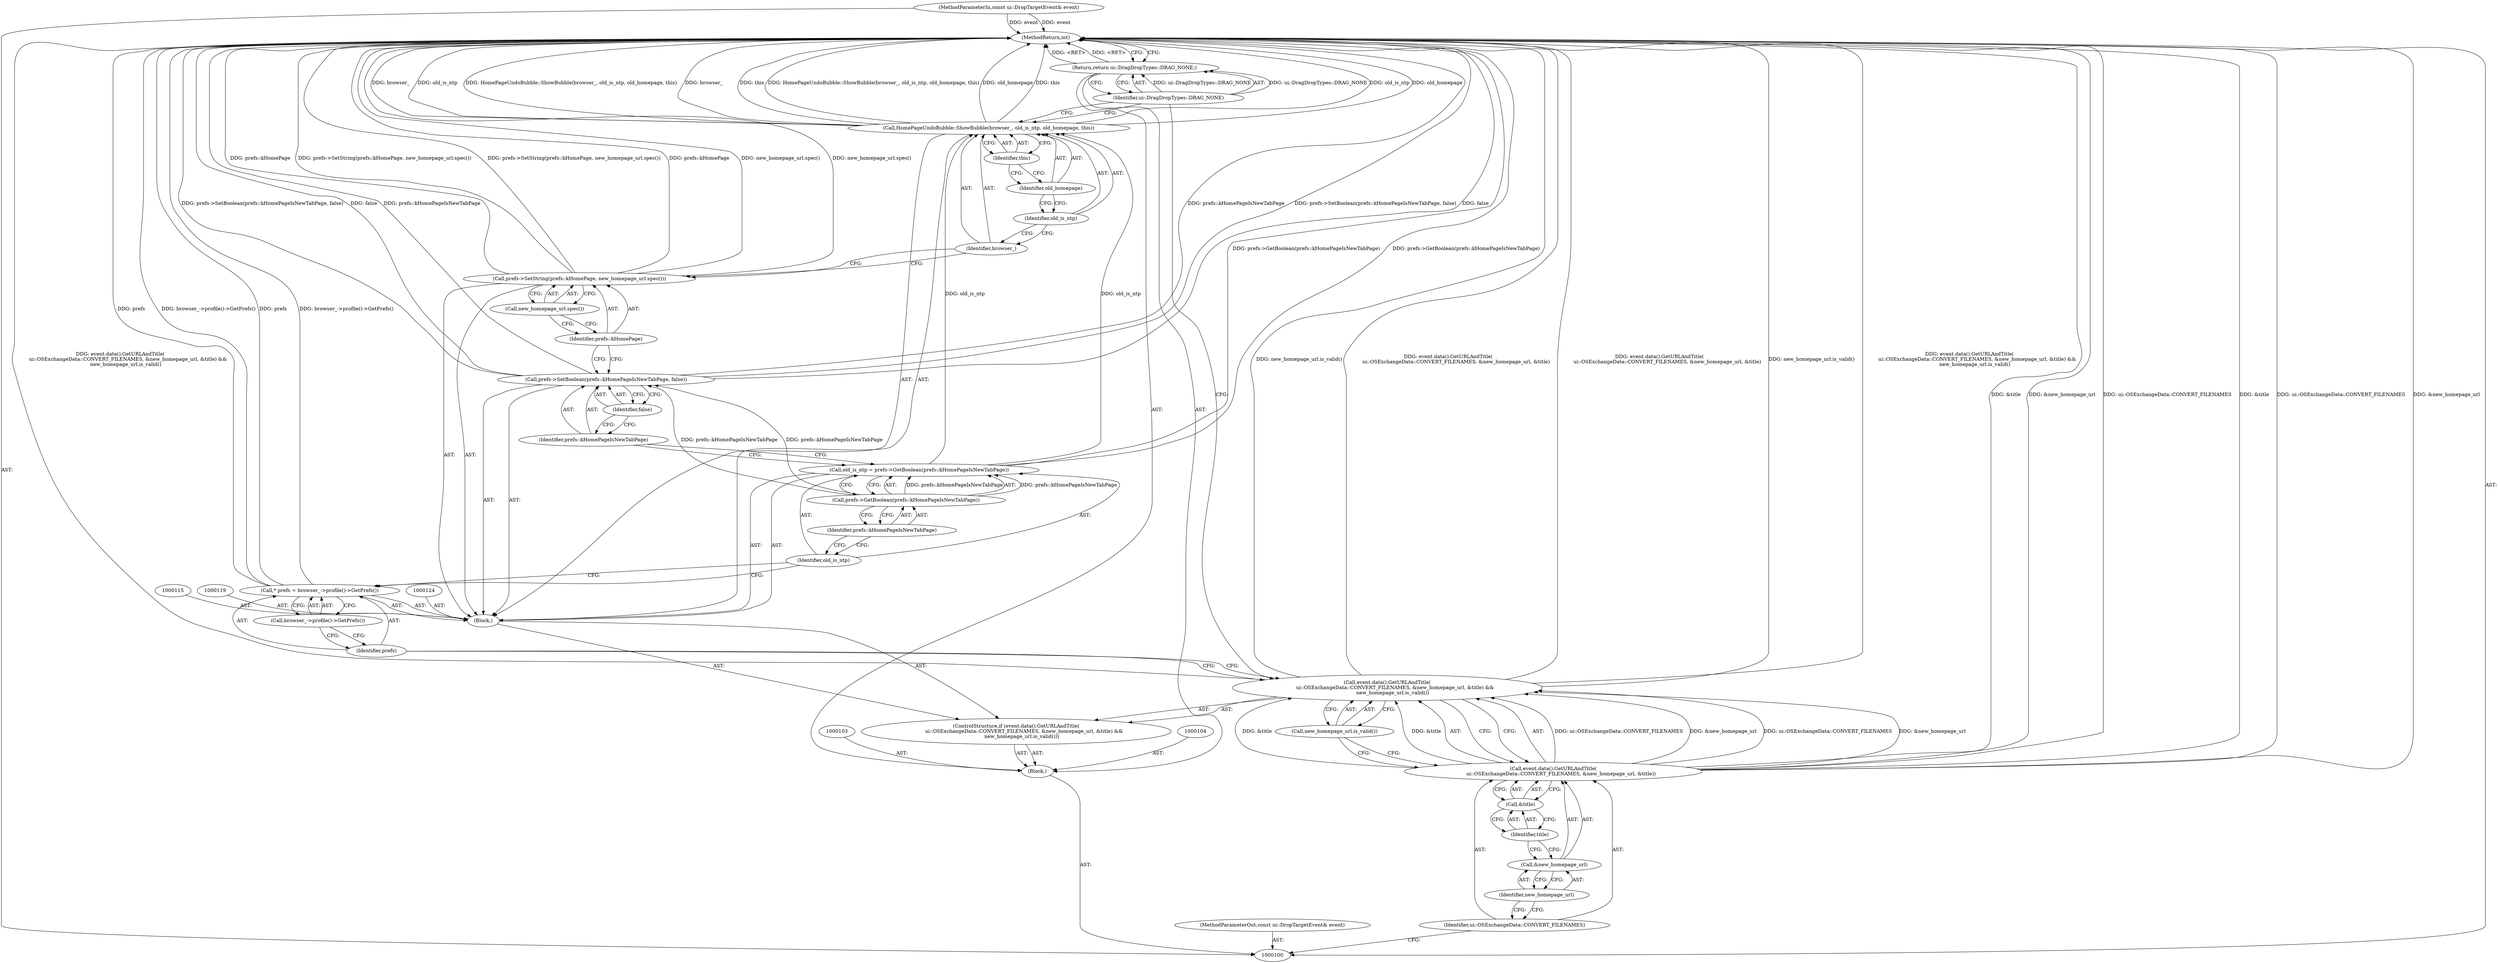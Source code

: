 digraph "0_Chrome_1161a49d663dd395bd639549c2dfe7324f847938_4" {
"1000138" [label="(MethodReturn,int)"];
"1000101" [label="(MethodParameterIn,const ui::DropTargetEvent& event)"];
"1000198" [label="(MethodParameterOut,const ui::DropTargetEvent& event)"];
"1000102" [label="(Block,)"];
"1000126" [label="(Identifier,prefs::kHomePageIsNewTabPage)"];
"1000125" [label="(Call,prefs->SetBoolean(prefs::kHomePageIsNewTabPage, false))"];
"1000127" [label="(Identifier,false)"];
"1000129" [label="(Identifier,prefs::kHomePage)"];
"1000130" [label="(Call,new_homepage_url.spec())"];
"1000128" [label="(Call,prefs->SetString(prefs::kHomePage, new_homepage_url.spec()))"];
"1000132" [label="(Identifier,browser_)"];
"1000131" [label="(Call,HomePageUndoBubble::ShowBubble(browser_, old_is_ntp, old_homepage, this))"];
"1000133" [label="(Identifier,old_is_ntp)"];
"1000134" [label="(Identifier,old_homepage)"];
"1000135" [label="(Identifier,this)"];
"1000136" [label="(Return,return ui::DragDropTypes::DRAG_NONE;)"];
"1000137" [label="(Identifier,ui::DragDropTypes::DRAG_NONE)"];
"1000105" [label="(ControlStructure,if (event.data().GetURLAndTitle(\n          ui::OSExchangeData::CONVERT_FILENAMES, &new_homepage_url, &title) &&\n       new_homepage_url.is_valid()))"];
"1000106" [label="(Call,event.data().GetURLAndTitle(\n          ui::OSExchangeData::CONVERT_FILENAMES, &new_homepage_url, &title) &&\n       new_homepage_url.is_valid())"];
"1000107" [label="(Call,event.data().GetURLAndTitle(\n          ui::OSExchangeData::CONVERT_FILENAMES, &new_homepage_url, &title))"];
"1000108" [label="(Identifier,ui::OSExchangeData::CONVERT_FILENAMES)"];
"1000109" [label="(Call,&new_homepage_url)"];
"1000110" [label="(Identifier,new_homepage_url)"];
"1000111" [label="(Call,&title)"];
"1000112" [label="(Identifier,title)"];
"1000113" [label="(Call,new_homepage_url.is_valid())"];
"1000116" [label="(Call,* prefs = browser_->profile()->GetPrefs())"];
"1000117" [label="(Identifier,prefs)"];
"1000118" [label="(Call,browser_->profile()->GetPrefs())"];
"1000120" [label="(Call,old_is_ntp = prefs->GetBoolean(prefs::kHomePageIsNewTabPage))"];
"1000121" [label="(Identifier,old_is_ntp)"];
"1000122" [label="(Call,prefs->GetBoolean(prefs::kHomePageIsNewTabPage))"];
"1000123" [label="(Identifier,prefs::kHomePageIsNewTabPage)"];
"1000114" [label="(Block,)"];
"1000138" -> "1000100"  [label="AST: "];
"1000138" -> "1000136"  [label="CFG: "];
"1000136" -> "1000138"  [label="DDG: <RET>"];
"1000116" -> "1000138"  [label="DDG: prefs"];
"1000116" -> "1000138"  [label="DDG: browser_->profile()->GetPrefs()"];
"1000125" -> "1000138"  [label="DDG: prefs->SetBoolean(prefs::kHomePageIsNewTabPage, false)"];
"1000125" -> "1000138"  [label="DDG: false"];
"1000125" -> "1000138"  [label="DDG: prefs::kHomePageIsNewTabPage"];
"1000107" -> "1000138"  [label="DDG: ui::OSExchangeData::CONVERT_FILENAMES"];
"1000107" -> "1000138"  [label="DDG: &title"];
"1000107" -> "1000138"  [label="DDG: &new_homepage_url"];
"1000106" -> "1000138"  [label="DDG: event.data().GetURLAndTitle(\n          ui::OSExchangeData::CONVERT_FILENAMES, &new_homepage_url, &title)"];
"1000106" -> "1000138"  [label="DDG: new_homepage_url.is_valid()"];
"1000106" -> "1000138"  [label="DDG: event.data().GetURLAndTitle(\n          ui::OSExchangeData::CONVERT_FILENAMES, &new_homepage_url, &title) &&\n       new_homepage_url.is_valid()"];
"1000131" -> "1000138"  [label="DDG: browser_"];
"1000131" -> "1000138"  [label="DDG: old_is_ntp"];
"1000131" -> "1000138"  [label="DDG: HomePageUndoBubble::ShowBubble(browser_, old_is_ntp, old_homepage, this)"];
"1000131" -> "1000138"  [label="DDG: old_homepage"];
"1000131" -> "1000138"  [label="DDG: this"];
"1000120" -> "1000138"  [label="DDG: prefs->GetBoolean(prefs::kHomePageIsNewTabPage)"];
"1000128" -> "1000138"  [label="DDG: prefs->SetString(prefs::kHomePage, new_homepage_url.spec())"];
"1000128" -> "1000138"  [label="DDG: new_homepage_url.spec()"];
"1000128" -> "1000138"  [label="DDG: prefs::kHomePage"];
"1000101" -> "1000138"  [label="DDG: event"];
"1000101" -> "1000100"  [label="AST: "];
"1000101" -> "1000138"  [label="DDG: event"];
"1000198" -> "1000100"  [label="AST: "];
"1000102" -> "1000100"  [label="AST: "];
"1000103" -> "1000102"  [label="AST: "];
"1000104" -> "1000102"  [label="AST: "];
"1000105" -> "1000102"  [label="AST: "];
"1000136" -> "1000102"  [label="AST: "];
"1000126" -> "1000125"  [label="AST: "];
"1000126" -> "1000120"  [label="CFG: "];
"1000127" -> "1000126"  [label="CFG: "];
"1000125" -> "1000114"  [label="AST: "];
"1000125" -> "1000127"  [label="CFG: "];
"1000126" -> "1000125"  [label="AST: "];
"1000127" -> "1000125"  [label="AST: "];
"1000129" -> "1000125"  [label="CFG: "];
"1000125" -> "1000138"  [label="DDG: prefs->SetBoolean(prefs::kHomePageIsNewTabPage, false)"];
"1000125" -> "1000138"  [label="DDG: false"];
"1000125" -> "1000138"  [label="DDG: prefs::kHomePageIsNewTabPage"];
"1000122" -> "1000125"  [label="DDG: prefs::kHomePageIsNewTabPage"];
"1000127" -> "1000125"  [label="AST: "];
"1000127" -> "1000126"  [label="CFG: "];
"1000125" -> "1000127"  [label="CFG: "];
"1000129" -> "1000128"  [label="AST: "];
"1000129" -> "1000125"  [label="CFG: "];
"1000130" -> "1000129"  [label="CFG: "];
"1000130" -> "1000128"  [label="AST: "];
"1000130" -> "1000129"  [label="CFG: "];
"1000128" -> "1000130"  [label="CFG: "];
"1000128" -> "1000114"  [label="AST: "];
"1000128" -> "1000130"  [label="CFG: "];
"1000129" -> "1000128"  [label="AST: "];
"1000130" -> "1000128"  [label="AST: "];
"1000132" -> "1000128"  [label="CFG: "];
"1000128" -> "1000138"  [label="DDG: prefs->SetString(prefs::kHomePage, new_homepage_url.spec())"];
"1000128" -> "1000138"  [label="DDG: new_homepage_url.spec()"];
"1000128" -> "1000138"  [label="DDG: prefs::kHomePage"];
"1000132" -> "1000131"  [label="AST: "];
"1000132" -> "1000128"  [label="CFG: "];
"1000133" -> "1000132"  [label="CFG: "];
"1000131" -> "1000114"  [label="AST: "];
"1000131" -> "1000135"  [label="CFG: "];
"1000132" -> "1000131"  [label="AST: "];
"1000133" -> "1000131"  [label="AST: "];
"1000134" -> "1000131"  [label="AST: "];
"1000135" -> "1000131"  [label="AST: "];
"1000137" -> "1000131"  [label="CFG: "];
"1000131" -> "1000138"  [label="DDG: browser_"];
"1000131" -> "1000138"  [label="DDG: old_is_ntp"];
"1000131" -> "1000138"  [label="DDG: HomePageUndoBubble::ShowBubble(browser_, old_is_ntp, old_homepage, this)"];
"1000131" -> "1000138"  [label="DDG: old_homepage"];
"1000131" -> "1000138"  [label="DDG: this"];
"1000120" -> "1000131"  [label="DDG: old_is_ntp"];
"1000133" -> "1000131"  [label="AST: "];
"1000133" -> "1000132"  [label="CFG: "];
"1000134" -> "1000133"  [label="CFG: "];
"1000134" -> "1000131"  [label="AST: "];
"1000134" -> "1000133"  [label="CFG: "];
"1000135" -> "1000134"  [label="CFG: "];
"1000135" -> "1000131"  [label="AST: "];
"1000135" -> "1000134"  [label="CFG: "];
"1000131" -> "1000135"  [label="CFG: "];
"1000136" -> "1000102"  [label="AST: "];
"1000136" -> "1000137"  [label="CFG: "];
"1000137" -> "1000136"  [label="AST: "];
"1000138" -> "1000136"  [label="CFG: "];
"1000136" -> "1000138"  [label="DDG: <RET>"];
"1000137" -> "1000136"  [label="DDG: ui::DragDropTypes::DRAG_NONE"];
"1000137" -> "1000136"  [label="AST: "];
"1000137" -> "1000131"  [label="CFG: "];
"1000136" -> "1000137"  [label="CFG: "];
"1000137" -> "1000136"  [label="DDG: ui::DragDropTypes::DRAG_NONE"];
"1000105" -> "1000102"  [label="AST: "];
"1000106" -> "1000105"  [label="AST: "];
"1000114" -> "1000105"  [label="AST: "];
"1000106" -> "1000105"  [label="AST: "];
"1000106" -> "1000107"  [label="CFG: "];
"1000106" -> "1000113"  [label="CFG: "];
"1000107" -> "1000106"  [label="AST: "];
"1000113" -> "1000106"  [label="AST: "];
"1000117" -> "1000106"  [label="CFG: "];
"1000137" -> "1000106"  [label="CFG: "];
"1000106" -> "1000138"  [label="DDG: event.data().GetURLAndTitle(\n          ui::OSExchangeData::CONVERT_FILENAMES, &new_homepage_url, &title)"];
"1000106" -> "1000138"  [label="DDG: new_homepage_url.is_valid()"];
"1000106" -> "1000138"  [label="DDG: event.data().GetURLAndTitle(\n          ui::OSExchangeData::CONVERT_FILENAMES, &new_homepage_url, &title) &&\n       new_homepage_url.is_valid()"];
"1000107" -> "1000106"  [label="DDG: ui::OSExchangeData::CONVERT_FILENAMES"];
"1000107" -> "1000106"  [label="DDG: &new_homepage_url"];
"1000107" -> "1000106"  [label="DDG: &title"];
"1000107" -> "1000106"  [label="AST: "];
"1000107" -> "1000111"  [label="CFG: "];
"1000108" -> "1000107"  [label="AST: "];
"1000109" -> "1000107"  [label="AST: "];
"1000111" -> "1000107"  [label="AST: "];
"1000113" -> "1000107"  [label="CFG: "];
"1000106" -> "1000107"  [label="CFG: "];
"1000107" -> "1000138"  [label="DDG: ui::OSExchangeData::CONVERT_FILENAMES"];
"1000107" -> "1000138"  [label="DDG: &title"];
"1000107" -> "1000138"  [label="DDG: &new_homepage_url"];
"1000107" -> "1000106"  [label="DDG: ui::OSExchangeData::CONVERT_FILENAMES"];
"1000107" -> "1000106"  [label="DDG: &new_homepage_url"];
"1000107" -> "1000106"  [label="DDG: &title"];
"1000108" -> "1000107"  [label="AST: "];
"1000108" -> "1000100"  [label="CFG: "];
"1000110" -> "1000108"  [label="CFG: "];
"1000109" -> "1000107"  [label="AST: "];
"1000109" -> "1000110"  [label="CFG: "];
"1000110" -> "1000109"  [label="AST: "];
"1000112" -> "1000109"  [label="CFG: "];
"1000110" -> "1000109"  [label="AST: "];
"1000110" -> "1000108"  [label="CFG: "];
"1000109" -> "1000110"  [label="CFG: "];
"1000111" -> "1000107"  [label="AST: "];
"1000111" -> "1000112"  [label="CFG: "];
"1000112" -> "1000111"  [label="AST: "];
"1000107" -> "1000111"  [label="CFG: "];
"1000112" -> "1000111"  [label="AST: "];
"1000112" -> "1000109"  [label="CFG: "];
"1000111" -> "1000112"  [label="CFG: "];
"1000113" -> "1000106"  [label="AST: "];
"1000113" -> "1000107"  [label="CFG: "];
"1000106" -> "1000113"  [label="CFG: "];
"1000116" -> "1000114"  [label="AST: "];
"1000116" -> "1000118"  [label="CFG: "];
"1000117" -> "1000116"  [label="AST: "];
"1000118" -> "1000116"  [label="AST: "];
"1000121" -> "1000116"  [label="CFG: "];
"1000116" -> "1000138"  [label="DDG: prefs"];
"1000116" -> "1000138"  [label="DDG: browser_->profile()->GetPrefs()"];
"1000117" -> "1000116"  [label="AST: "];
"1000117" -> "1000106"  [label="CFG: "];
"1000118" -> "1000117"  [label="CFG: "];
"1000118" -> "1000116"  [label="AST: "];
"1000118" -> "1000117"  [label="CFG: "];
"1000116" -> "1000118"  [label="CFG: "];
"1000120" -> "1000114"  [label="AST: "];
"1000120" -> "1000122"  [label="CFG: "];
"1000121" -> "1000120"  [label="AST: "];
"1000122" -> "1000120"  [label="AST: "];
"1000126" -> "1000120"  [label="CFG: "];
"1000120" -> "1000138"  [label="DDG: prefs->GetBoolean(prefs::kHomePageIsNewTabPage)"];
"1000122" -> "1000120"  [label="DDG: prefs::kHomePageIsNewTabPage"];
"1000120" -> "1000131"  [label="DDG: old_is_ntp"];
"1000121" -> "1000120"  [label="AST: "];
"1000121" -> "1000116"  [label="CFG: "];
"1000123" -> "1000121"  [label="CFG: "];
"1000122" -> "1000120"  [label="AST: "];
"1000122" -> "1000123"  [label="CFG: "];
"1000123" -> "1000122"  [label="AST: "];
"1000120" -> "1000122"  [label="CFG: "];
"1000122" -> "1000120"  [label="DDG: prefs::kHomePageIsNewTabPage"];
"1000122" -> "1000125"  [label="DDG: prefs::kHomePageIsNewTabPage"];
"1000123" -> "1000122"  [label="AST: "];
"1000123" -> "1000121"  [label="CFG: "];
"1000122" -> "1000123"  [label="CFG: "];
"1000114" -> "1000105"  [label="AST: "];
"1000115" -> "1000114"  [label="AST: "];
"1000116" -> "1000114"  [label="AST: "];
"1000119" -> "1000114"  [label="AST: "];
"1000120" -> "1000114"  [label="AST: "];
"1000124" -> "1000114"  [label="AST: "];
"1000125" -> "1000114"  [label="AST: "];
"1000128" -> "1000114"  [label="AST: "];
"1000131" -> "1000114"  [label="AST: "];
}
